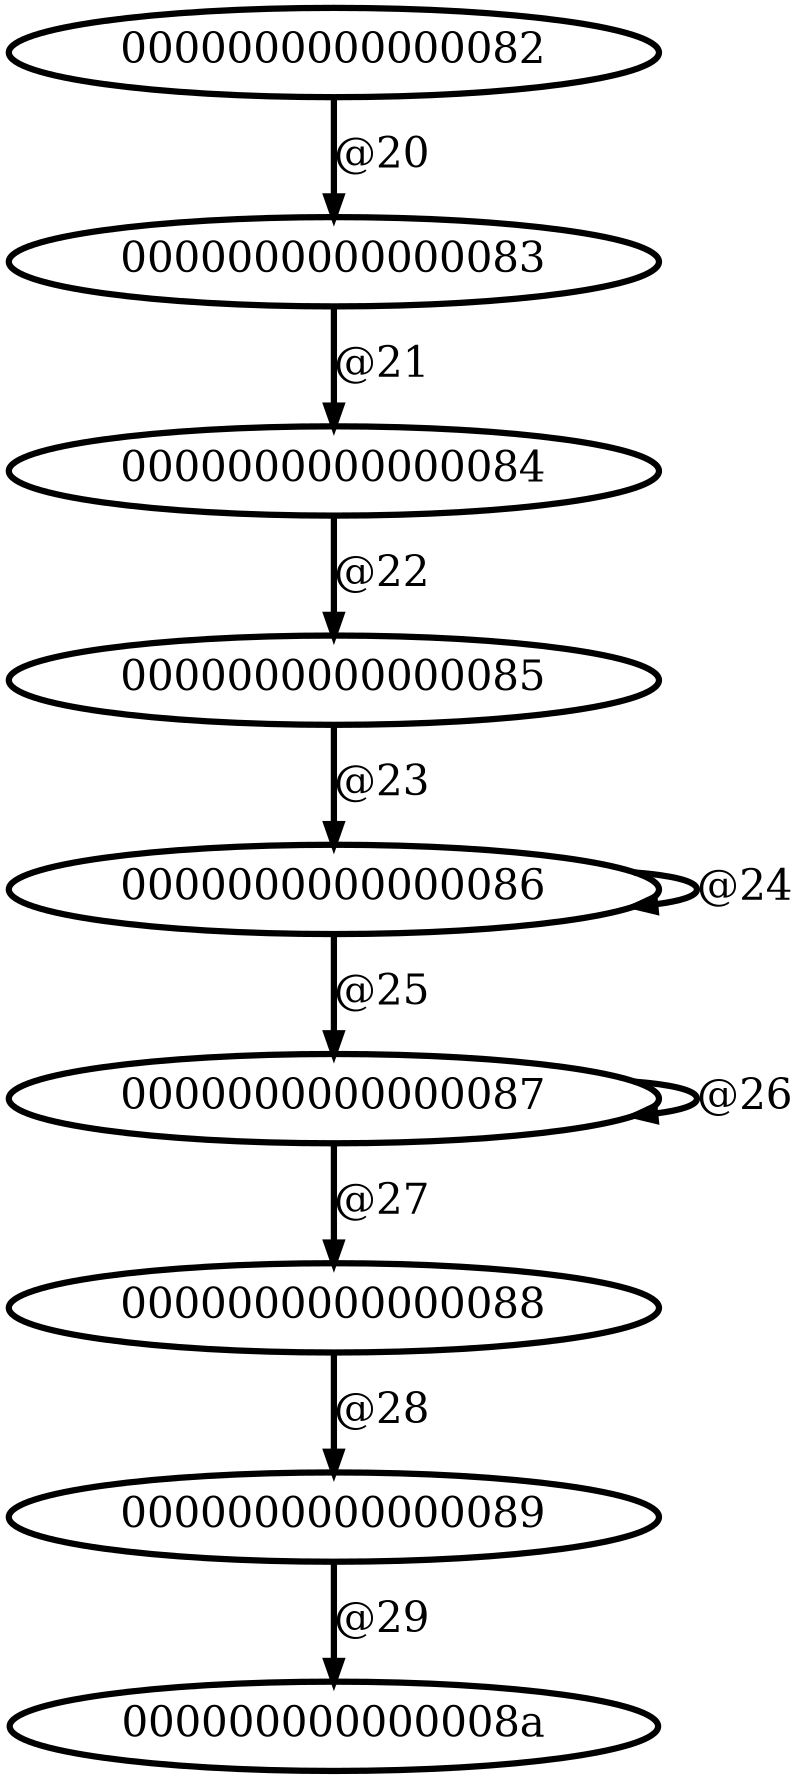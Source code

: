 digraph G {
        node [style=rounded, penwidth=3, fontsize=20, shape=oval];
        "0000000000000082" -> "0000000000000083" [label="@20", color=black,arrowsize=1,style=bold,penwidth=3,fontsize=20];
"0000000000000083" -> "0000000000000084" [label="@21", color=black,arrowsize=1,style=bold,penwidth=3,fontsize=20];
"0000000000000084" -> "0000000000000085" [label="@22", color=black,arrowsize=1,style=bold,penwidth=3,fontsize=20];
"0000000000000085" -> "0000000000000086" [label="@23", color=black,arrowsize=1,style=bold,penwidth=3,fontsize=20];
"0000000000000086" -> "0000000000000086" [label="@24", color=black,arrowsize=1,style=bold,penwidth=3,fontsize=20];
"0000000000000086" -> "0000000000000087" [label="@25", color=black,arrowsize=1,style=bold,penwidth=3,fontsize=20];
"0000000000000087" -> "0000000000000087" [label="@26", color=black,arrowsize=1,style=bold,penwidth=3,fontsize=20];
"0000000000000087" -> "0000000000000088" [label="@27", color=black,arrowsize=1,style=bold,penwidth=3,fontsize=20];
"0000000000000088" -> "0000000000000089" [label="@28", color=black,arrowsize=1,style=bold,penwidth=3,fontsize=20];
"0000000000000089" -> "000000000000008a" [label="@29", color=black,arrowsize=1,style=bold,penwidth=3,fontsize=20];
}
